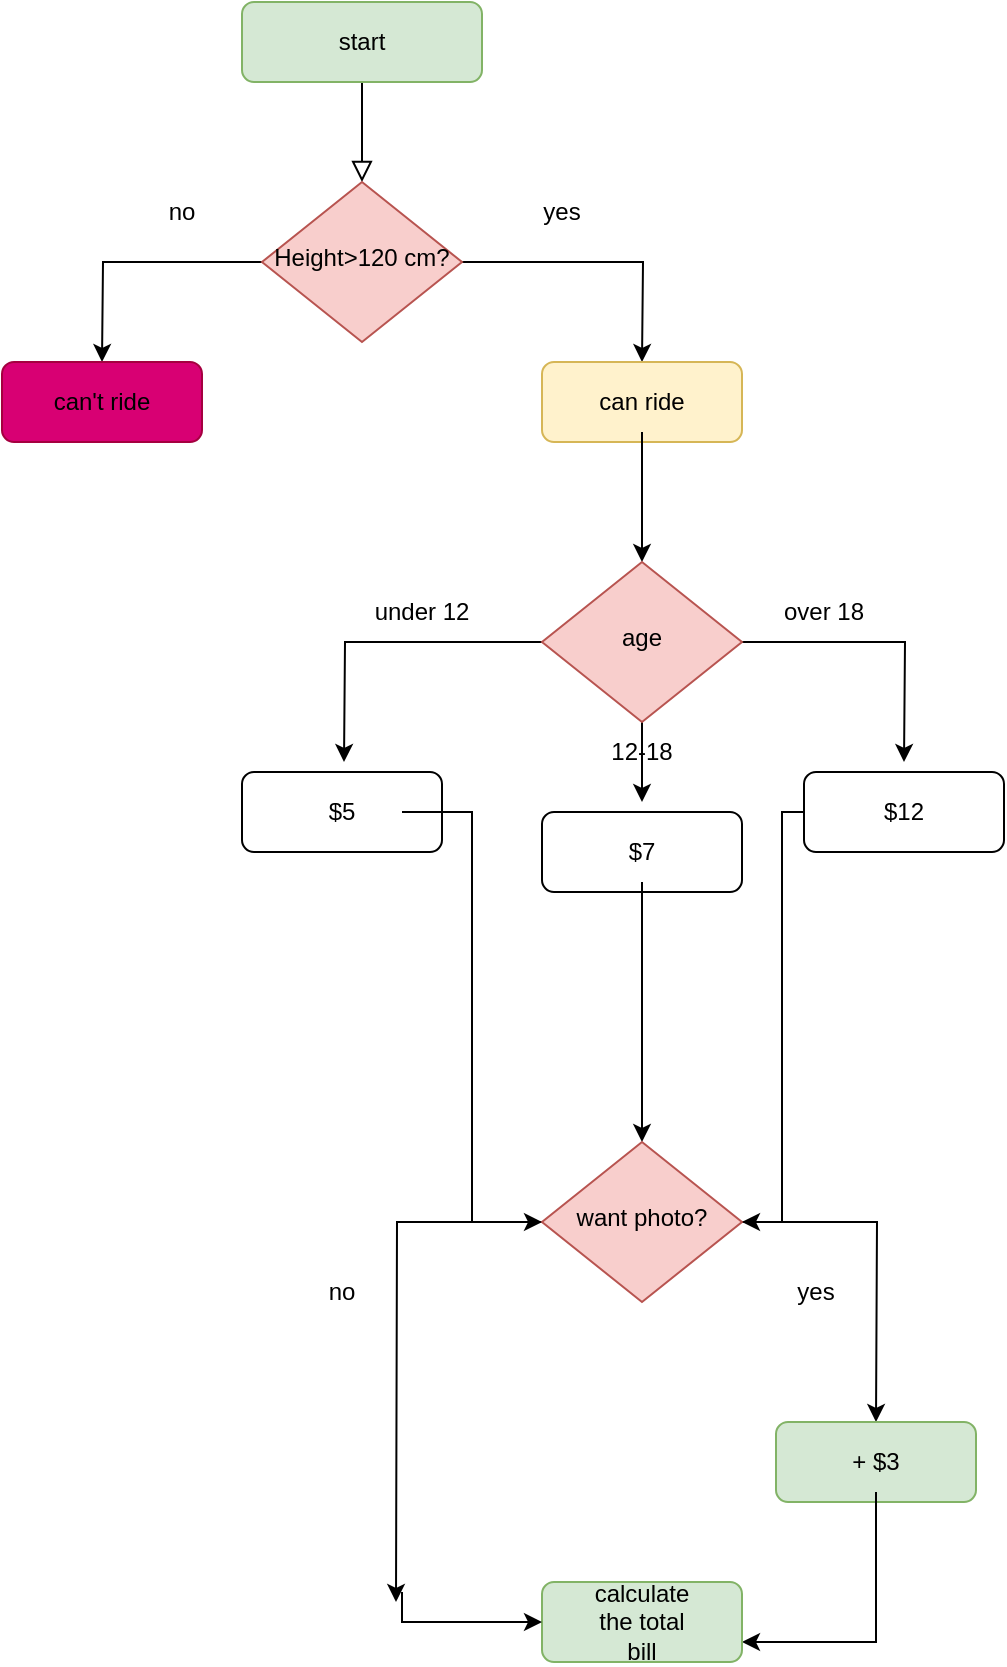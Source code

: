 <mxfile version="15.4.0" type="device"><diagram id="C5RBs43oDa-KdzZeNtuy" name="Page-1"><mxGraphModel dx="853" dy="487" grid="1" gridSize="10" guides="1" tooltips="1" connect="1" arrows="1" fold="1" page="1" pageScale="1" pageWidth="827" pageHeight="1169" math="0" shadow="0"><root><mxCell id="WIyWlLk6GJQsqaUBKTNV-0"/><mxCell id="WIyWlLk6GJQsqaUBKTNV-1" parent="WIyWlLk6GJQsqaUBKTNV-0"/><mxCell id="WIyWlLk6GJQsqaUBKTNV-2" value="" style="rounded=0;html=1;jettySize=auto;orthogonalLoop=1;fontSize=11;endArrow=block;endFill=0;endSize=8;strokeWidth=1;shadow=0;labelBackgroundColor=none;edgeStyle=orthogonalEdgeStyle;" parent="WIyWlLk6GJQsqaUBKTNV-1" source="WIyWlLk6GJQsqaUBKTNV-3" target="WIyWlLk6GJQsqaUBKTNV-6" edge="1"><mxGeometry relative="1" as="geometry"/></mxCell><mxCell id="WIyWlLk6GJQsqaUBKTNV-3" value="start" style="rounded=1;whiteSpace=wrap;html=1;fontSize=12;glass=0;strokeWidth=1;shadow=0;fillColor=#d5e8d4;strokeColor=#82b366;" parent="WIyWlLk6GJQsqaUBKTNV-1" vertex="1"><mxGeometry x="283" y="120" width="120" height="40" as="geometry"/></mxCell><mxCell id="4RxeHDCw4x6iY_Zw_ibV-2" value="" style="edgeStyle=orthogonalEdgeStyle;rounded=0;orthogonalLoop=1;jettySize=auto;html=1;" parent="WIyWlLk6GJQsqaUBKTNV-1" source="WIyWlLk6GJQsqaUBKTNV-6" edge="1"><mxGeometry relative="1" as="geometry"><mxPoint x="213" y="300" as="targetPoint"/></mxGeometry></mxCell><mxCell id="4RxeHDCw4x6iY_Zw_ibV-3" style="edgeStyle=orthogonalEdgeStyle;rounded=0;orthogonalLoop=1;jettySize=auto;html=1;" parent="WIyWlLk6GJQsqaUBKTNV-1" source="WIyWlLk6GJQsqaUBKTNV-6" edge="1"><mxGeometry relative="1" as="geometry"><mxPoint x="483" y="300" as="targetPoint"/></mxGeometry></mxCell><mxCell id="WIyWlLk6GJQsqaUBKTNV-6" value="Height&amp;gt;120 cm?" style="rhombus;whiteSpace=wrap;html=1;shadow=0;fontFamily=Helvetica;fontSize=12;align=center;strokeWidth=1;spacing=6;spacingTop=-4;fillColor=#f8cecc;strokeColor=#b85450;" parent="WIyWlLk6GJQsqaUBKTNV-1" vertex="1"><mxGeometry x="293" y="210" width="100" height="80" as="geometry"/></mxCell><mxCell id="4RxeHDCw4x6iY_Zw_ibV-4" value="" style="rounded=1;whiteSpace=wrap;html=1;fillColor=#d80073;strokeColor=#A50040;fontColor=#ffffff;" parent="WIyWlLk6GJQsqaUBKTNV-1" vertex="1"><mxGeometry x="163" y="300" width="100" height="40" as="geometry"/></mxCell><mxCell id="4RxeHDCw4x6iY_Zw_ibV-5" value="" style="rounded=1;whiteSpace=wrap;html=1;fillColor=#fff2cc;strokeColor=#d6b656;" parent="WIyWlLk6GJQsqaUBKTNV-1" vertex="1"><mxGeometry x="433" y="300" width="100" height="40" as="geometry"/></mxCell><mxCell id="4RxeHDCw4x6iY_Zw_ibV-6" value="no" style="text;html=1;strokeColor=none;fillColor=none;align=center;verticalAlign=middle;whiteSpace=wrap;rounded=0;" parent="WIyWlLk6GJQsqaUBKTNV-1" vertex="1"><mxGeometry x="223" y="210" width="60" height="30" as="geometry"/></mxCell><mxCell id="4RxeHDCw4x6iY_Zw_ibV-8" value="yes" style="text;html=1;strokeColor=none;fillColor=none;align=center;verticalAlign=middle;whiteSpace=wrap;rounded=0;" parent="WIyWlLk6GJQsqaUBKTNV-1" vertex="1"><mxGeometry x="413" y="210" width="60" height="30" as="geometry"/></mxCell><mxCell id="4RxeHDCw4x6iY_Zw_ibV-10" value="can't ride" style="text;html=1;strokeColor=none;fillColor=none;align=center;verticalAlign=middle;whiteSpace=wrap;rounded=0;" parent="WIyWlLk6GJQsqaUBKTNV-1" vertex="1"><mxGeometry x="183" y="305" width="60" height="30" as="geometry"/></mxCell><mxCell id="4RxeHDCw4x6iY_Zw_ibV-13" value="" style="edgeStyle=orthogonalEdgeStyle;rounded=0;orthogonalLoop=1;jettySize=auto;html=1;" parent="WIyWlLk6GJQsqaUBKTNV-1" source="4RxeHDCw4x6iY_Zw_ibV-11" target="4RxeHDCw4x6iY_Zw_ibV-12" edge="1"><mxGeometry relative="1" as="geometry"/></mxCell><mxCell id="4RxeHDCw4x6iY_Zw_ibV-11" value="can ride" style="text;html=1;strokeColor=none;fillColor=none;align=center;verticalAlign=middle;whiteSpace=wrap;rounded=0;" parent="WIyWlLk6GJQsqaUBKTNV-1" vertex="1"><mxGeometry x="453" y="305" width="60" height="30" as="geometry"/></mxCell><mxCell id="4RxeHDCw4x6iY_Zw_ibV-14" style="edgeStyle=orthogonalEdgeStyle;rounded=0;orthogonalLoop=1;jettySize=auto;html=1;" parent="WIyWlLk6GJQsqaUBKTNV-1" source="4RxeHDCw4x6iY_Zw_ibV-12" edge="1"><mxGeometry relative="1" as="geometry"><mxPoint x="334" y="500" as="targetPoint"/></mxGeometry></mxCell><mxCell id="4RxeHDCw4x6iY_Zw_ibV-15" style="edgeStyle=orthogonalEdgeStyle;rounded=0;orthogonalLoop=1;jettySize=auto;html=1;" parent="WIyWlLk6GJQsqaUBKTNV-1" source="4RxeHDCw4x6iY_Zw_ibV-12" edge="1"><mxGeometry relative="1" as="geometry"><mxPoint x="614" y="500" as="targetPoint"/></mxGeometry></mxCell><mxCell id="4RxeHDCw4x6iY_Zw_ibV-22" style="edgeStyle=orthogonalEdgeStyle;rounded=0;orthogonalLoop=1;jettySize=auto;html=1;" parent="WIyWlLk6GJQsqaUBKTNV-1" source="4RxeHDCw4x6iY_Zw_ibV-12" edge="1"><mxGeometry relative="1" as="geometry"><mxPoint x="483" y="520" as="targetPoint"/></mxGeometry></mxCell><mxCell id="4RxeHDCw4x6iY_Zw_ibV-12" value="age" style="rhombus;whiteSpace=wrap;html=1;shadow=0;fontFamily=Helvetica;fontSize=12;align=center;strokeWidth=1;spacing=6;spacingTop=-4;fillColor=#f8cecc;strokeColor=#b85450;" parent="WIyWlLk6GJQsqaUBKTNV-1" vertex="1"><mxGeometry x="433" y="400" width="100" height="80" as="geometry"/></mxCell><mxCell id="4RxeHDCw4x6iY_Zw_ibV-16" value="under 12" style="text;html=1;strokeColor=none;fillColor=none;align=center;verticalAlign=middle;whiteSpace=wrap;rounded=0;" parent="WIyWlLk6GJQsqaUBKTNV-1" vertex="1"><mxGeometry x="343" y="410" width="60" height="30" as="geometry"/></mxCell><mxCell id="4RxeHDCw4x6iY_Zw_ibV-17" value="over 18" style="text;html=1;strokeColor=none;fillColor=none;align=center;verticalAlign=middle;whiteSpace=wrap;rounded=0;" parent="WIyWlLk6GJQsqaUBKTNV-1" vertex="1"><mxGeometry x="544" y="410" width="60" height="30" as="geometry"/></mxCell><mxCell id="4RxeHDCw4x6iY_Zw_ibV-18" value="" style="rounded=1;whiteSpace=wrap;html=1;" parent="WIyWlLk6GJQsqaUBKTNV-1" vertex="1"><mxGeometry x="283" y="505" width="100" height="40" as="geometry"/></mxCell><mxCell id="aAX_VnKcqCuiU88_AyeG-0" style="edgeStyle=orthogonalEdgeStyle;rounded=0;orthogonalLoop=1;jettySize=auto;html=1;entryX=0;entryY=0.5;entryDx=0;entryDy=0;" edge="1" parent="WIyWlLk6GJQsqaUBKTNV-1" source="4RxeHDCw4x6iY_Zw_ibV-19" target="aAX_VnKcqCuiU88_AyeG-3"><mxGeometry relative="1" as="geometry"><mxPoint x="333" y="660" as="targetPoint"/></mxGeometry></mxCell><mxCell id="4RxeHDCw4x6iY_Zw_ibV-19" value="$5" style="text;html=1;strokeColor=none;fillColor=none;align=center;verticalAlign=middle;whiteSpace=wrap;rounded=0;" parent="WIyWlLk6GJQsqaUBKTNV-1" vertex="1"><mxGeometry x="303" y="510" width="60" height="30" as="geometry"/></mxCell><mxCell id="aAX_VnKcqCuiU88_AyeG-2" style="edgeStyle=orthogonalEdgeStyle;rounded=0;orthogonalLoop=1;jettySize=auto;html=1;entryX=1;entryY=0.5;entryDx=0;entryDy=0;" edge="1" parent="WIyWlLk6GJQsqaUBKTNV-1" source="4RxeHDCw4x6iY_Zw_ibV-20" target="aAX_VnKcqCuiU88_AyeG-3"><mxGeometry relative="1" as="geometry"><mxPoint x="580" y="720" as="targetPoint"/><Array as="points"><mxPoint x="553" y="525"/><mxPoint x="553" y="730"/></Array></mxGeometry></mxCell><mxCell id="4RxeHDCw4x6iY_Zw_ibV-20" value="" style="rounded=1;whiteSpace=wrap;html=1;" parent="WIyWlLk6GJQsqaUBKTNV-1" vertex="1"><mxGeometry x="564" y="505" width="100" height="40" as="geometry"/></mxCell><mxCell id="4RxeHDCw4x6iY_Zw_ibV-21" value="$12" style="text;html=1;strokeColor=none;fillColor=none;align=center;verticalAlign=middle;whiteSpace=wrap;rounded=0;" parent="WIyWlLk6GJQsqaUBKTNV-1" vertex="1"><mxGeometry x="584" y="510" width="60" height="30" as="geometry"/></mxCell><mxCell id="4RxeHDCw4x6iY_Zw_ibV-23" value="" style="rounded=1;whiteSpace=wrap;html=1;" parent="WIyWlLk6GJQsqaUBKTNV-1" vertex="1"><mxGeometry x="433" y="525" width="100" height="40" as="geometry"/></mxCell><mxCell id="aAX_VnKcqCuiU88_AyeG-1" style="edgeStyle=orthogonalEdgeStyle;rounded=0;orthogonalLoop=1;jettySize=auto;html=1;entryX=0.5;entryY=0;entryDx=0;entryDy=0;" edge="1" parent="WIyWlLk6GJQsqaUBKTNV-1" source="4RxeHDCw4x6iY_Zw_ibV-24" target="aAX_VnKcqCuiU88_AyeG-3"><mxGeometry relative="1" as="geometry"><mxPoint x="483" y="670" as="targetPoint"/></mxGeometry></mxCell><mxCell id="4RxeHDCw4x6iY_Zw_ibV-24" value="$7" style="text;html=1;strokeColor=none;fillColor=none;align=center;verticalAlign=middle;whiteSpace=wrap;rounded=0;" parent="WIyWlLk6GJQsqaUBKTNV-1" vertex="1"><mxGeometry x="453" y="530" width="60" height="30" as="geometry"/></mxCell><mxCell id="4RxeHDCw4x6iY_Zw_ibV-25" value="12-18" style="text;html=1;strokeColor=none;fillColor=none;align=center;verticalAlign=middle;whiteSpace=wrap;rounded=0;" parent="WIyWlLk6GJQsqaUBKTNV-1" vertex="1"><mxGeometry x="453" y="480" width="60" height="30" as="geometry"/></mxCell><mxCell id="aAX_VnKcqCuiU88_AyeG-4" style="edgeStyle=orthogonalEdgeStyle;rounded=0;orthogonalLoop=1;jettySize=auto;html=1;" edge="1" parent="WIyWlLk6GJQsqaUBKTNV-1" source="aAX_VnKcqCuiU88_AyeG-3"><mxGeometry relative="1" as="geometry"><mxPoint x="360" y="920" as="targetPoint"/></mxGeometry></mxCell><mxCell id="aAX_VnKcqCuiU88_AyeG-5" style="edgeStyle=orthogonalEdgeStyle;rounded=0;orthogonalLoop=1;jettySize=auto;html=1;" edge="1" parent="WIyWlLk6GJQsqaUBKTNV-1" source="aAX_VnKcqCuiU88_AyeG-3"><mxGeometry relative="1" as="geometry"><mxPoint x="600" y="830" as="targetPoint"/></mxGeometry></mxCell><mxCell id="aAX_VnKcqCuiU88_AyeG-3" value="want photo?" style="rhombus;whiteSpace=wrap;html=1;shadow=0;fontFamily=Helvetica;fontSize=12;align=center;strokeWidth=1;spacing=6;spacingTop=-4;fillColor=#f8cecc;strokeColor=#b85450;" vertex="1" parent="WIyWlLk6GJQsqaUBKTNV-1"><mxGeometry x="433" y="690" width="100" height="80" as="geometry"/></mxCell><mxCell id="aAX_VnKcqCuiU88_AyeG-6" value="no" style="text;html=1;strokeColor=none;fillColor=none;align=center;verticalAlign=middle;whiteSpace=wrap;rounded=0;" vertex="1" parent="WIyWlLk6GJQsqaUBKTNV-1"><mxGeometry x="303" y="750" width="60" height="30" as="geometry"/></mxCell><mxCell id="aAX_VnKcqCuiU88_AyeG-7" value="yes" style="text;html=1;strokeColor=none;fillColor=none;align=center;verticalAlign=middle;whiteSpace=wrap;rounded=0;" vertex="1" parent="WIyWlLk6GJQsqaUBKTNV-1"><mxGeometry x="540" y="750" width="60" height="30" as="geometry"/></mxCell><mxCell id="aAX_VnKcqCuiU88_AyeG-8" value="" style="rounded=1;whiteSpace=wrap;html=1;fillColor=#d5e8d4;strokeColor=#82b366;" vertex="1" parent="WIyWlLk6GJQsqaUBKTNV-1"><mxGeometry x="550" y="830" width="100" height="40" as="geometry"/></mxCell><mxCell id="aAX_VnKcqCuiU88_AyeG-13" style="edgeStyle=orthogonalEdgeStyle;rounded=0;orthogonalLoop=1;jettySize=auto;html=1;entryX=1;entryY=0.75;entryDx=0;entryDy=0;" edge="1" parent="WIyWlLk6GJQsqaUBKTNV-1" source="aAX_VnKcqCuiU88_AyeG-9" target="aAX_VnKcqCuiU88_AyeG-10"><mxGeometry relative="1" as="geometry"><Array as="points"><mxPoint x="600" y="940"/></Array></mxGeometry></mxCell><mxCell id="aAX_VnKcqCuiU88_AyeG-9" value="+ $3" style="text;html=1;strokeColor=none;fillColor=none;align=center;verticalAlign=middle;whiteSpace=wrap;rounded=0;" vertex="1" parent="WIyWlLk6GJQsqaUBKTNV-1"><mxGeometry x="570" y="835" width="60" height="30" as="geometry"/></mxCell><mxCell id="aAX_VnKcqCuiU88_AyeG-10" value="" style="rounded=1;whiteSpace=wrap;html=1;fillColor=#d5e8d4;strokeColor=#82b366;" vertex="1" parent="WIyWlLk6GJQsqaUBKTNV-1"><mxGeometry x="433" y="910" width="100" height="40" as="geometry"/></mxCell><mxCell id="aAX_VnKcqCuiU88_AyeG-11" value="calculate the total bill" style="text;html=1;strokeColor=none;fillColor=none;align=center;verticalAlign=middle;whiteSpace=wrap;rounded=0;" vertex="1" parent="WIyWlLk6GJQsqaUBKTNV-1"><mxGeometry x="453" y="915" width="60" height="30" as="geometry"/></mxCell><mxCell id="aAX_VnKcqCuiU88_AyeG-12" value="" style="endArrow=classic;html=1;rounded=0;edgeStyle=orthogonalEdgeStyle;" edge="1" parent="WIyWlLk6GJQsqaUBKTNV-1" target="aAX_VnKcqCuiU88_AyeG-10"><mxGeometry width="50" height="50" relative="1" as="geometry"><mxPoint x="363" y="915" as="sourcePoint"/><mxPoint x="413" y="865" as="targetPoint"/><Array as="points"><mxPoint x="363" y="930"/></Array></mxGeometry></mxCell></root></mxGraphModel></diagram></mxfile>